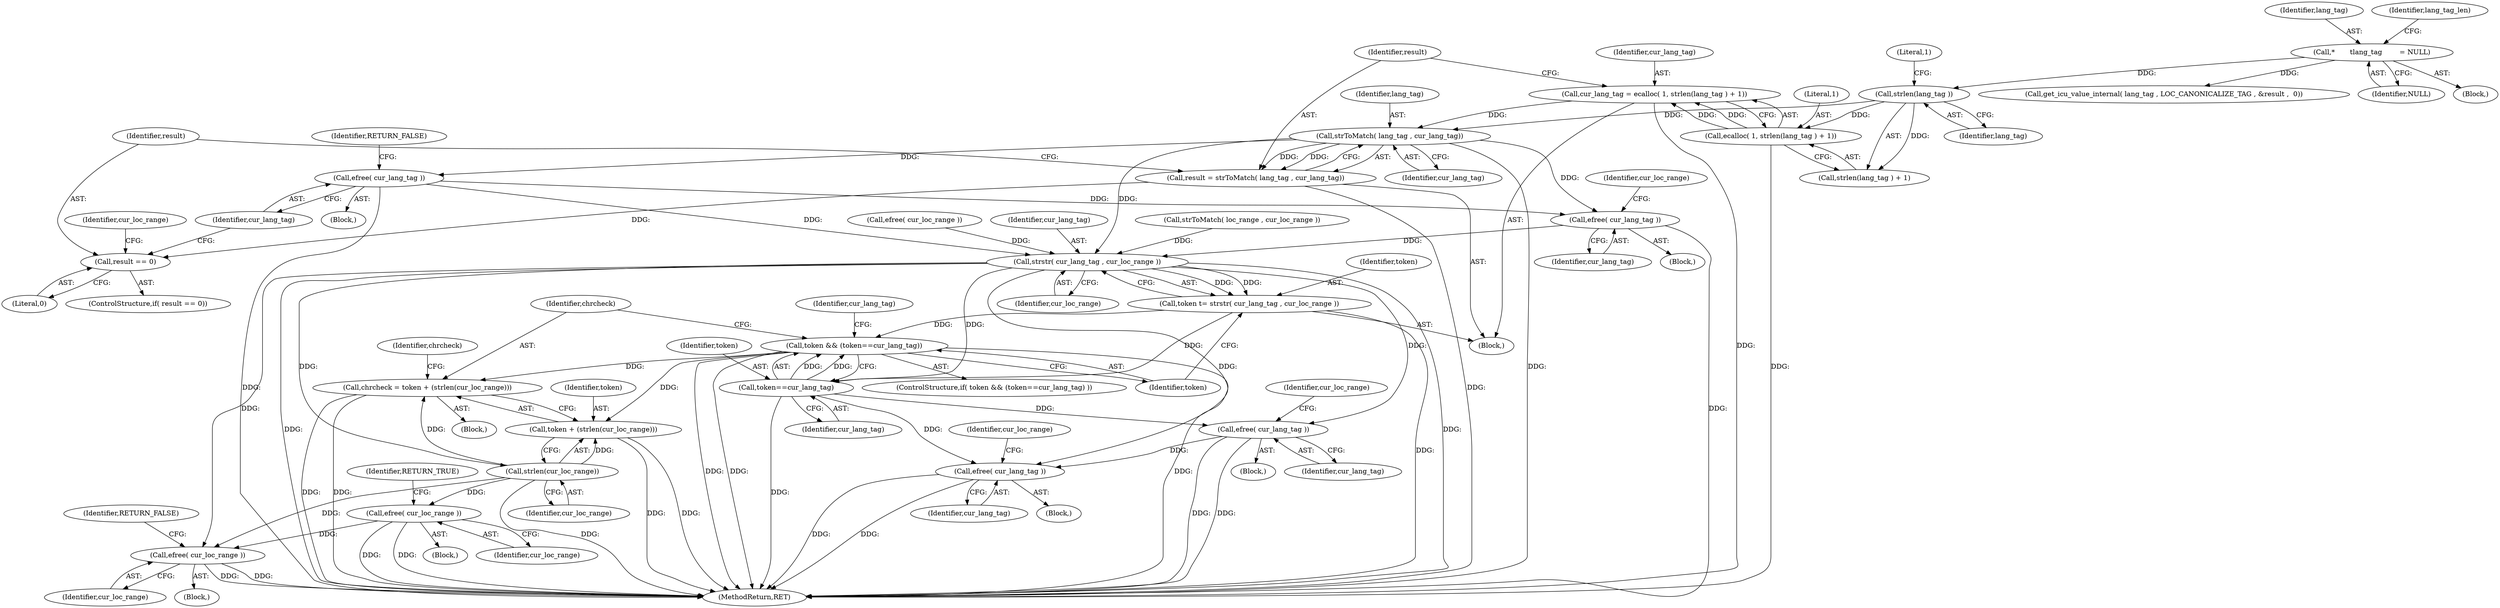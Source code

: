 digraph "0_php-src_97eff7eb57fc2320c267a949cffd622c38712484?w=1_10@API" {
"1000338" [label="(Call,cur_lang_tag = ecalloc( 1, strlen(lang_tag ) + 1))"];
"1000340" [label="(Call,ecalloc( 1, strlen(lang_tag ) + 1))"];
"1000343" [label="(Call,strlen(lang_tag ))"];
"1000116" [label="(Call,*       \tlang_tag        = NULL)"];
"1000348" [label="(Call,strToMatch( lang_tag , cur_lang_tag))"];
"1000346" [label="(Call,result = strToMatch( lang_tag , cur_lang_tag))"];
"1000352" [label="(Call,result == 0)"];
"1000356" [label="(Call,efree( cur_lang_tag ))"];
"1000377" [label="(Call,efree( cur_lang_tag ))"];
"1000384" [label="(Call,strstr( cur_lang_tag , cur_loc_range ))"];
"1000382" [label="(Call,token \t= strstr( cur_lang_tag , cur_loc_range ))"];
"1000388" [label="(Call,token && (token==cur_lang_tag))"];
"1000394" [label="(Call,chrcheck = token + (strlen(cur_loc_range)))"];
"1000396" [label="(Call,token + (strlen(cur_loc_range)))"];
"1000390" [label="(Call,token==cur_lang_tag)"];
"1000412" [label="(Call,efree( cur_lang_tag ))"];
"1000423" [label="(Call,efree( cur_lang_tag ))"];
"1000398" [label="(Call,strlen(cur_loc_range))"];
"1000417" [label="(Call,efree( cur_loc_range ))"];
"1000428" [label="(Call,efree( cur_loc_range ))"];
"1000337" [label="(Block,)"];
"1000384" [label="(Call,strstr( cur_lang_tag , cur_loc_range ))"];
"1000369" [label="(Call,strToMatch( loc_range , cur_loc_range ))"];
"1000396" [label="(Call,token + (strlen(cur_loc_range)))"];
"1000404" [label="(Identifier,chrcheck)"];
"1000354" [label="(Literal,0)"];
"1000344" [label="(Identifier,lang_tag)"];
"1000391" [label="(Identifier,token)"];
"1000424" [label="(Identifier,cur_lang_tag)"];
"1000428" [label="(Call,efree( cur_loc_range ))"];
"1000117" [label="(Identifier,lang_tag)"];
"1000418" [label="(Identifier,cur_loc_range)"];
"1000353" [label="(Identifier,result)"];
"1000348" [label="(Call,strToMatch( lang_tag , cur_lang_tag))"];
"1000412" [label="(Call,efree( cur_lang_tag ))"];
"1000417" [label="(Call,efree( cur_loc_range ))"];
"1000387" [label="(ControlStructure,if( token && (token==cur_lang_tag) ))"];
"1000118" [label="(Identifier,NULL)"];
"1000386" [label="(Identifier,cur_loc_range)"];
"1000346" [label="(Call,result = strToMatch( lang_tag , cur_lang_tag))"];
"1000395" [label="(Identifier,chrcheck)"];
"1000422" [label="(Block,)"];
"1000421" [label="(Identifier,cur_lang_tag)"];
"1000411" [label="(Block,)"];
"1000351" [label="(ControlStructure,if( result == 0))"];
"1000347" [label="(Identifier,result)"];
"1000349" [label="(Identifier,lang_tag)"];
"1000355" [label="(Block,)"];
"1000356" [label="(Call,efree( cur_lang_tag ))"];
"1000357" [label="(Identifier,cur_lang_tag)"];
"1000383" [label="(Identifier,token)"];
"1000377" [label="(Call,efree( cur_lang_tag ))"];
"1000397" [label="(Identifier,token)"];
"1000415" [label="(Identifier,cur_loc_range)"];
"1000382" [label="(Call,token \t= strstr( cur_lang_tag , cur_loc_range ))"];
"1000378" [label="(Identifier,cur_lang_tag)"];
"1000394" [label="(Call,chrcheck = token + (strlen(cur_loc_range)))"];
"1000413" [label="(Identifier,cur_lang_tag)"];
"1000340" [label="(Call,ecalloc( 1, strlen(lang_tag ) + 1))"];
"1000339" [label="(Identifier,cur_lang_tag)"];
"1000342" [label="(Call,strlen(lang_tag ) + 1)"];
"1000376" [label="(Block,)"];
"1000431" [label="(MethodReturn,RET)"];
"1000379" [label="(Call,efree( cur_loc_range ))"];
"1000429" [label="(Identifier,cur_loc_range)"];
"1000423" [label="(Call,efree( cur_lang_tag ))"];
"1000398" [label="(Call,strlen(cur_loc_range))"];
"1000427" [label="(Block,)"];
"1000345" [label="(Literal,1)"];
"1000341" [label="(Literal,1)"];
"1000116" [label="(Call,*       \tlang_tag        = NULL)"];
"1000360" [label="(Identifier,cur_loc_range)"];
"1000393" [label="(Block,)"];
"1000430" [label="(Identifier,RETURN_FALSE)"];
"1000392" [label="(Identifier,cur_lang_tag)"];
"1000114" [label="(Block,)"];
"1000390" [label="(Call,token==cur_lang_tag)"];
"1000419" [label="(Identifier,RETURN_TRUE)"];
"1000388" [label="(Call,token && (token==cur_lang_tag))"];
"1000352" [label="(Call,result == 0)"];
"1000380" [label="(Identifier,cur_loc_range)"];
"1000389" [label="(Identifier,token)"];
"1000338" [label="(Call,cur_lang_tag = ecalloc( 1, strlen(lang_tag ) + 1))"];
"1000343" [label="(Call,strlen(lang_tag ))"];
"1000121" [label="(Identifier,lang_tag_len)"];
"1000416" [label="(Block,)"];
"1000385" [label="(Identifier,cur_lang_tag)"];
"1000205" [label="(Call,get_icu_value_internal( lang_tag , LOC_CANONICALIZE_TAG , &result ,  0))"];
"1000426" [label="(Identifier,cur_loc_range)"];
"1000399" [label="(Identifier,cur_loc_range)"];
"1000358" [label="(Identifier,RETURN_FALSE)"];
"1000350" [label="(Identifier,cur_lang_tag)"];
"1000338" -> "1000337"  [label="AST: "];
"1000338" -> "1000340"  [label="CFG: "];
"1000339" -> "1000338"  [label="AST: "];
"1000340" -> "1000338"  [label="AST: "];
"1000347" -> "1000338"  [label="CFG: "];
"1000338" -> "1000431"  [label="DDG: "];
"1000340" -> "1000338"  [label="DDG: "];
"1000340" -> "1000338"  [label="DDG: "];
"1000338" -> "1000348"  [label="DDG: "];
"1000340" -> "1000342"  [label="CFG: "];
"1000341" -> "1000340"  [label="AST: "];
"1000342" -> "1000340"  [label="AST: "];
"1000340" -> "1000431"  [label="DDG: "];
"1000343" -> "1000340"  [label="DDG: "];
"1000343" -> "1000342"  [label="AST: "];
"1000343" -> "1000344"  [label="CFG: "];
"1000344" -> "1000343"  [label="AST: "];
"1000345" -> "1000343"  [label="CFG: "];
"1000343" -> "1000342"  [label="DDG: "];
"1000116" -> "1000343"  [label="DDG: "];
"1000343" -> "1000348"  [label="DDG: "];
"1000116" -> "1000114"  [label="AST: "];
"1000116" -> "1000118"  [label="CFG: "];
"1000117" -> "1000116"  [label="AST: "];
"1000118" -> "1000116"  [label="AST: "];
"1000121" -> "1000116"  [label="CFG: "];
"1000116" -> "1000205"  [label="DDG: "];
"1000348" -> "1000346"  [label="AST: "];
"1000348" -> "1000350"  [label="CFG: "];
"1000349" -> "1000348"  [label="AST: "];
"1000350" -> "1000348"  [label="AST: "];
"1000346" -> "1000348"  [label="CFG: "];
"1000348" -> "1000431"  [label="DDG: "];
"1000348" -> "1000346"  [label="DDG: "];
"1000348" -> "1000346"  [label="DDG: "];
"1000348" -> "1000356"  [label="DDG: "];
"1000348" -> "1000377"  [label="DDG: "];
"1000348" -> "1000384"  [label="DDG: "];
"1000346" -> "1000337"  [label="AST: "];
"1000347" -> "1000346"  [label="AST: "];
"1000353" -> "1000346"  [label="CFG: "];
"1000346" -> "1000431"  [label="DDG: "];
"1000346" -> "1000352"  [label="DDG: "];
"1000352" -> "1000351"  [label="AST: "];
"1000352" -> "1000354"  [label="CFG: "];
"1000353" -> "1000352"  [label="AST: "];
"1000354" -> "1000352"  [label="AST: "];
"1000357" -> "1000352"  [label="CFG: "];
"1000360" -> "1000352"  [label="CFG: "];
"1000356" -> "1000355"  [label="AST: "];
"1000356" -> "1000357"  [label="CFG: "];
"1000357" -> "1000356"  [label="AST: "];
"1000358" -> "1000356"  [label="CFG: "];
"1000356" -> "1000431"  [label="DDG: "];
"1000356" -> "1000377"  [label="DDG: "];
"1000356" -> "1000384"  [label="DDG: "];
"1000377" -> "1000376"  [label="AST: "];
"1000377" -> "1000378"  [label="CFG: "];
"1000378" -> "1000377"  [label="AST: "];
"1000380" -> "1000377"  [label="CFG: "];
"1000377" -> "1000431"  [label="DDG: "];
"1000377" -> "1000384"  [label="DDG: "];
"1000384" -> "1000382"  [label="AST: "];
"1000384" -> "1000386"  [label="CFG: "];
"1000385" -> "1000384"  [label="AST: "];
"1000386" -> "1000384"  [label="AST: "];
"1000382" -> "1000384"  [label="CFG: "];
"1000384" -> "1000431"  [label="DDG: "];
"1000384" -> "1000431"  [label="DDG: "];
"1000384" -> "1000382"  [label="DDG: "];
"1000384" -> "1000382"  [label="DDG: "];
"1000379" -> "1000384"  [label="DDG: "];
"1000369" -> "1000384"  [label="DDG: "];
"1000384" -> "1000390"  [label="DDG: "];
"1000384" -> "1000398"  [label="DDG: "];
"1000384" -> "1000412"  [label="DDG: "];
"1000384" -> "1000423"  [label="DDG: "];
"1000384" -> "1000428"  [label="DDG: "];
"1000382" -> "1000337"  [label="AST: "];
"1000383" -> "1000382"  [label="AST: "];
"1000389" -> "1000382"  [label="CFG: "];
"1000382" -> "1000431"  [label="DDG: "];
"1000382" -> "1000388"  [label="DDG: "];
"1000382" -> "1000390"  [label="DDG: "];
"1000388" -> "1000387"  [label="AST: "];
"1000388" -> "1000389"  [label="CFG: "];
"1000388" -> "1000390"  [label="CFG: "];
"1000389" -> "1000388"  [label="AST: "];
"1000390" -> "1000388"  [label="AST: "];
"1000395" -> "1000388"  [label="CFG: "];
"1000421" -> "1000388"  [label="CFG: "];
"1000388" -> "1000431"  [label="DDG: "];
"1000388" -> "1000431"  [label="DDG: "];
"1000388" -> "1000431"  [label="DDG: "];
"1000390" -> "1000388"  [label="DDG: "];
"1000390" -> "1000388"  [label="DDG: "];
"1000388" -> "1000394"  [label="DDG: "];
"1000388" -> "1000396"  [label="DDG: "];
"1000394" -> "1000393"  [label="AST: "];
"1000394" -> "1000396"  [label="CFG: "];
"1000395" -> "1000394"  [label="AST: "];
"1000396" -> "1000394"  [label="AST: "];
"1000404" -> "1000394"  [label="CFG: "];
"1000394" -> "1000431"  [label="DDG: "];
"1000394" -> "1000431"  [label="DDG: "];
"1000398" -> "1000394"  [label="DDG: "];
"1000396" -> "1000398"  [label="CFG: "];
"1000397" -> "1000396"  [label="AST: "];
"1000398" -> "1000396"  [label="AST: "];
"1000396" -> "1000431"  [label="DDG: "];
"1000396" -> "1000431"  [label="DDG: "];
"1000398" -> "1000396"  [label="DDG: "];
"1000390" -> "1000392"  [label="CFG: "];
"1000391" -> "1000390"  [label="AST: "];
"1000392" -> "1000390"  [label="AST: "];
"1000390" -> "1000431"  [label="DDG: "];
"1000390" -> "1000412"  [label="DDG: "];
"1000390" -> "1000423"  [label="DDG: "];
"1000412" -> "1000411"  [label="AST: "];
"1000412" -> "1000413"  [label="CFG: "];
"1000413" -> "1000412"  [label="AST: "];
"1000415" -> "1000412"  [label="CFG: "];
"1000412" -> "1000431"  [label="DDG: "];
"1000412" -> "1000431"  [label="DDG: "];
"1000412" -> "1000423"  [label="DDG: "];
"1000423" -> "1000422"  [label="AST: "];
"1000423" -> "1000424"  [label="CFG: "];
"1000424" -> "1000423"  [label="AST: "];
"1000426" -> "1000423"  [label="CFG: "];
"1000423" -> "1000431"  [label="DDG: "];
"1000423" -> "1000431"  [label="DDG: "];
"1000398" -> "1000399"  [label="CFG: "];
"1000399" -> "1000398"  [label="AST: "];
"1000398" -> "1000431"  [label="DDG: "];
"1000398" -> "1000417"  [label="DDG: "];
"1000398" -> "1000428"  [label="DDG: "];
"1000417" -> "1000416"  [label="AST: "];
"1000417" -> "1000418"  [label="CFG: "];
"1000418" -> "1000417"  [label="AST: "];
"1000419" -> "1000417"  [label="CFG: "];
"1000417" -> "1000431"  [label="DDG: "];
"1000417" -> "1000431"  [label="DDG: "];
"1000417" -> "1000428"  [label="DDG: "];
"1000428" -> "1000427"  [label="AST: "];
"1000428" -> "1000429"  [label="CFG: "];
"1000429" -> "1000428"  [label="AST: "];
"1000430" -> "1000428"  [label="CFG: "];
"1000428" -> "1000431"  [label="DDG: "];
"1000428" -> "1000431"  [label="DDG: "];
}
